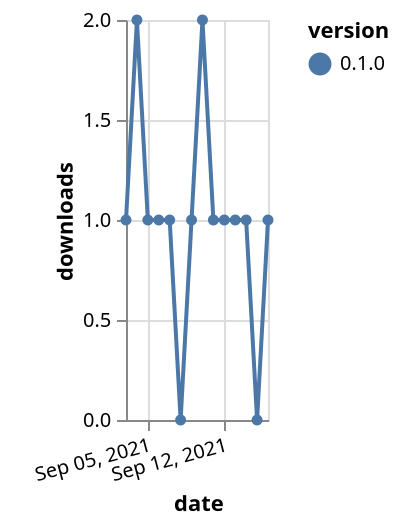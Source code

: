 {"$schema": "https://vega.github.io/schema/vega-lite/v5.json", "description": "A simple bar chart with embedded data.", "data": {"values": [{"date": "2021-09-03", "total": 236, "delta": 1, "version": "0.1.0"}, {"date": "2021-09-04", "total": 238, "delta": 2, "version": "0.1.0"}, {"date": "2021-09-05", "total": 239, "delta": 1, "version": "0.1.0"}, {"date": "2021-09-06", "total": 240, "delta": 1, "version": "0.1.0"}, {"date": "2021-09-07", "total": 241, "delta": 1, "version": "0.1.0"}, {"date": "2021-09-08", "total": 241, "delta": 0, "version": "0.1.0"}, {"date": "2021-09-09", "total": 242, "delta": 1, "version": "0.1.0"}, {"date": "2021-09-10", "total": 244, "delta": 2, "version": "0.1.0"}, {"date": "2021-09-11", "total": 245, "delta": 1, "version": "0.1.0"}, {"date": "2021-09-12", "total": 246, "delta": 1, "version": "0.1.0"}, {"date": "2021-09-13", "total": 247, "delta": 1, "version": "0.1.0"}, {"date": "2021-09-14", "total": 248, "delta": 1, "version": "0.1.0"}, {"date": "2021-09-15", "total": 248, "delta": 0, "version": "0.1.0"}, {"date": "2021-09-16", "total": 249, "delta": 1, "version": "0.1.0"}]}, "width": "container", "mark": {"type": "line", "point": {"filled": true}}, "encoding": {"x": {"field": "date", "type": "temporal", "timeUnit": "yearmonthdate", "title": "date", "axis": {"labelAngle": -15}}, "y": {"field": "delta", "type": "quantitative", "title": "downloads"}, "color": {"field": "version", "type": "nominal"}, "tooltip": {"field": "delta"}}}